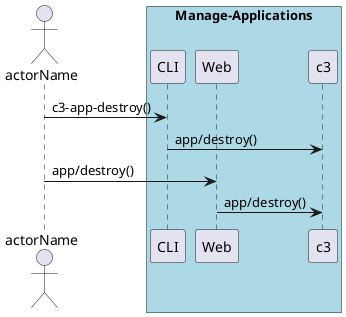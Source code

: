 @startuml
Actor "actorName" as A

box "Manage-Applications" #lightblue
participant CLI as CLI
participant Web as Web
participant "c3" as S
A -> CLI : c3-app-destroy()
CLI -> S : app/destroy()
A -> Web : app/destroy()
Web -> S : app/destroy()
end box

@enduml
